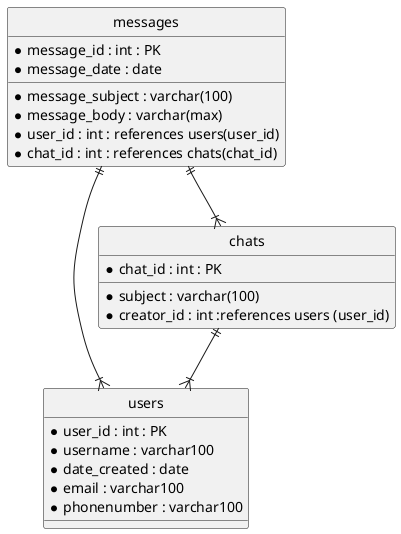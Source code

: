 @startuml
' hide the spot
hide circle

entity users {
* user_id : int : PK
* username : varchar100
* date_created : date
* email : varchar100
* phonenumber : varchar100

}

entity "messages" as m {
* message_id : int : PK
* message_subject : varchar(100)
* message_body : varchar(max)
* message_date : date
* user_id : int : references users(user_id)
* chat_id : int : references chats(chat_id)
}

entity "chats" {
* chat_id : int : PK
* subject : varchar(100)
* creator_id : int :references users (user_id)
}

chats ||--|{ users
m ||--|{ users
m ||--|{ chats

@enduml

